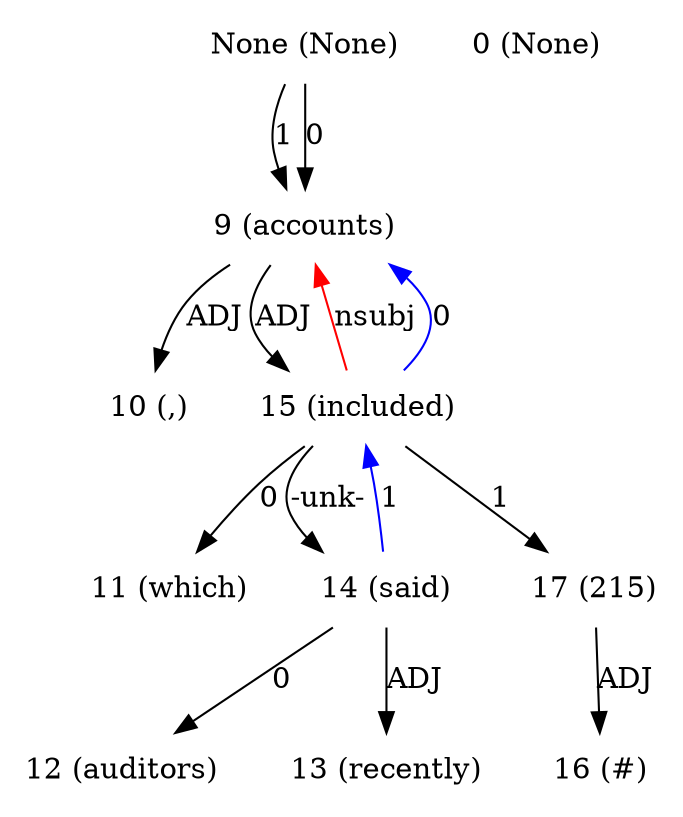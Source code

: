 digraph G{
edge [dir=forward]
node [shape=plaintext]

None [label="None (None)"]
None -> 9 [label="1"]
None [label="None (None)"]
None -> 9 [label="0"]
0 [label="0 (None)"]
9 [label="9 (accounts)"]
9 -> 10 [label="ADJ"]
9 -> 15 [label="ADJ"]
15 -> 9 [label="nsubj", color="red"]
10 [label="10 (,)"]
11 [label="11 (which)"]
12 [label="12 (auditors)"]
13 [label="13 (recently)"]
14 [label="14 (said)"]
14 -> 15 [label="1", color="blue"]
14 -> 12 [label="0"]
14 -> 13 [label="ADJ"]
15 [label="15 (included)"]
15 -> 17 [label="1"]
15 -> 11 [label="0"]
15 -> 9 [label="0", color="blue"]
15 -> 14 [label="-unk-"]
16 [label="16 (#)"]
17 [label="17 (215)"]
17 -> 16 [label="ADJ"]
}

